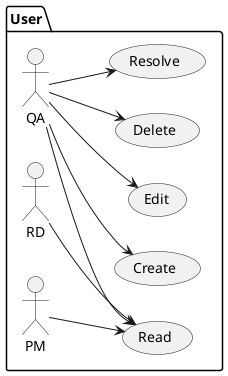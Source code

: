 @startuml

left to right direction
package User {
  actor QA as QA
  actor RD as RD
  actor PM as PM
}
package "User" {
  usecase "Create" as TCCreate
  usecase "Read" as TCRead
  usecase "Edit" as TCEdit
  usecase "Delete" as TCDelete
  usecase "Resolve" as TCResolve
}
QA --> TCCreate
QA --> TCEdit
QA --> TCRead
RD --> TCRead
PM --> TCRead
QA --> TCDelete
QA --> TCResolve

@enduml